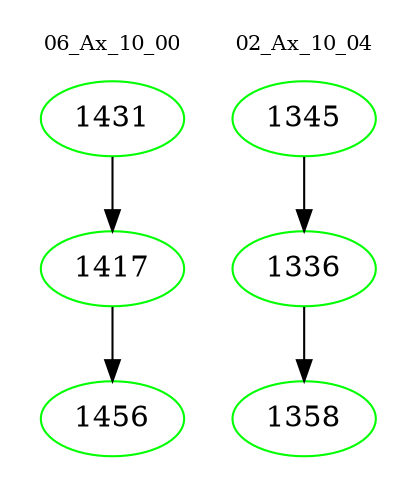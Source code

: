 digraph{
subgraph cluster_0 {
color = white
label = "06_Ax_10_00";
fontsize=10;
T0_1431 [label="1431", color="green"]
T0_1431 -> T0_1417 [color="black"]
T0_1417 [label="1417", color="green"]
T0_1417 -> T0_1456 [color="black"]
T0_1456 [label="1456", color="green"]
}
subgraph cluster_1 {
color = white
label = "02_Ax_10_04";
fontsize=10;
T1_1345 [label="1345", color="green"]
T1_1345 -> T1_1336 [color="black"]
T1_1336 [label="1336", color="green"]
T1_1336 -> T1_1358 [color="black"]
T1_1358 [label="1358", color="green"]
}
}
